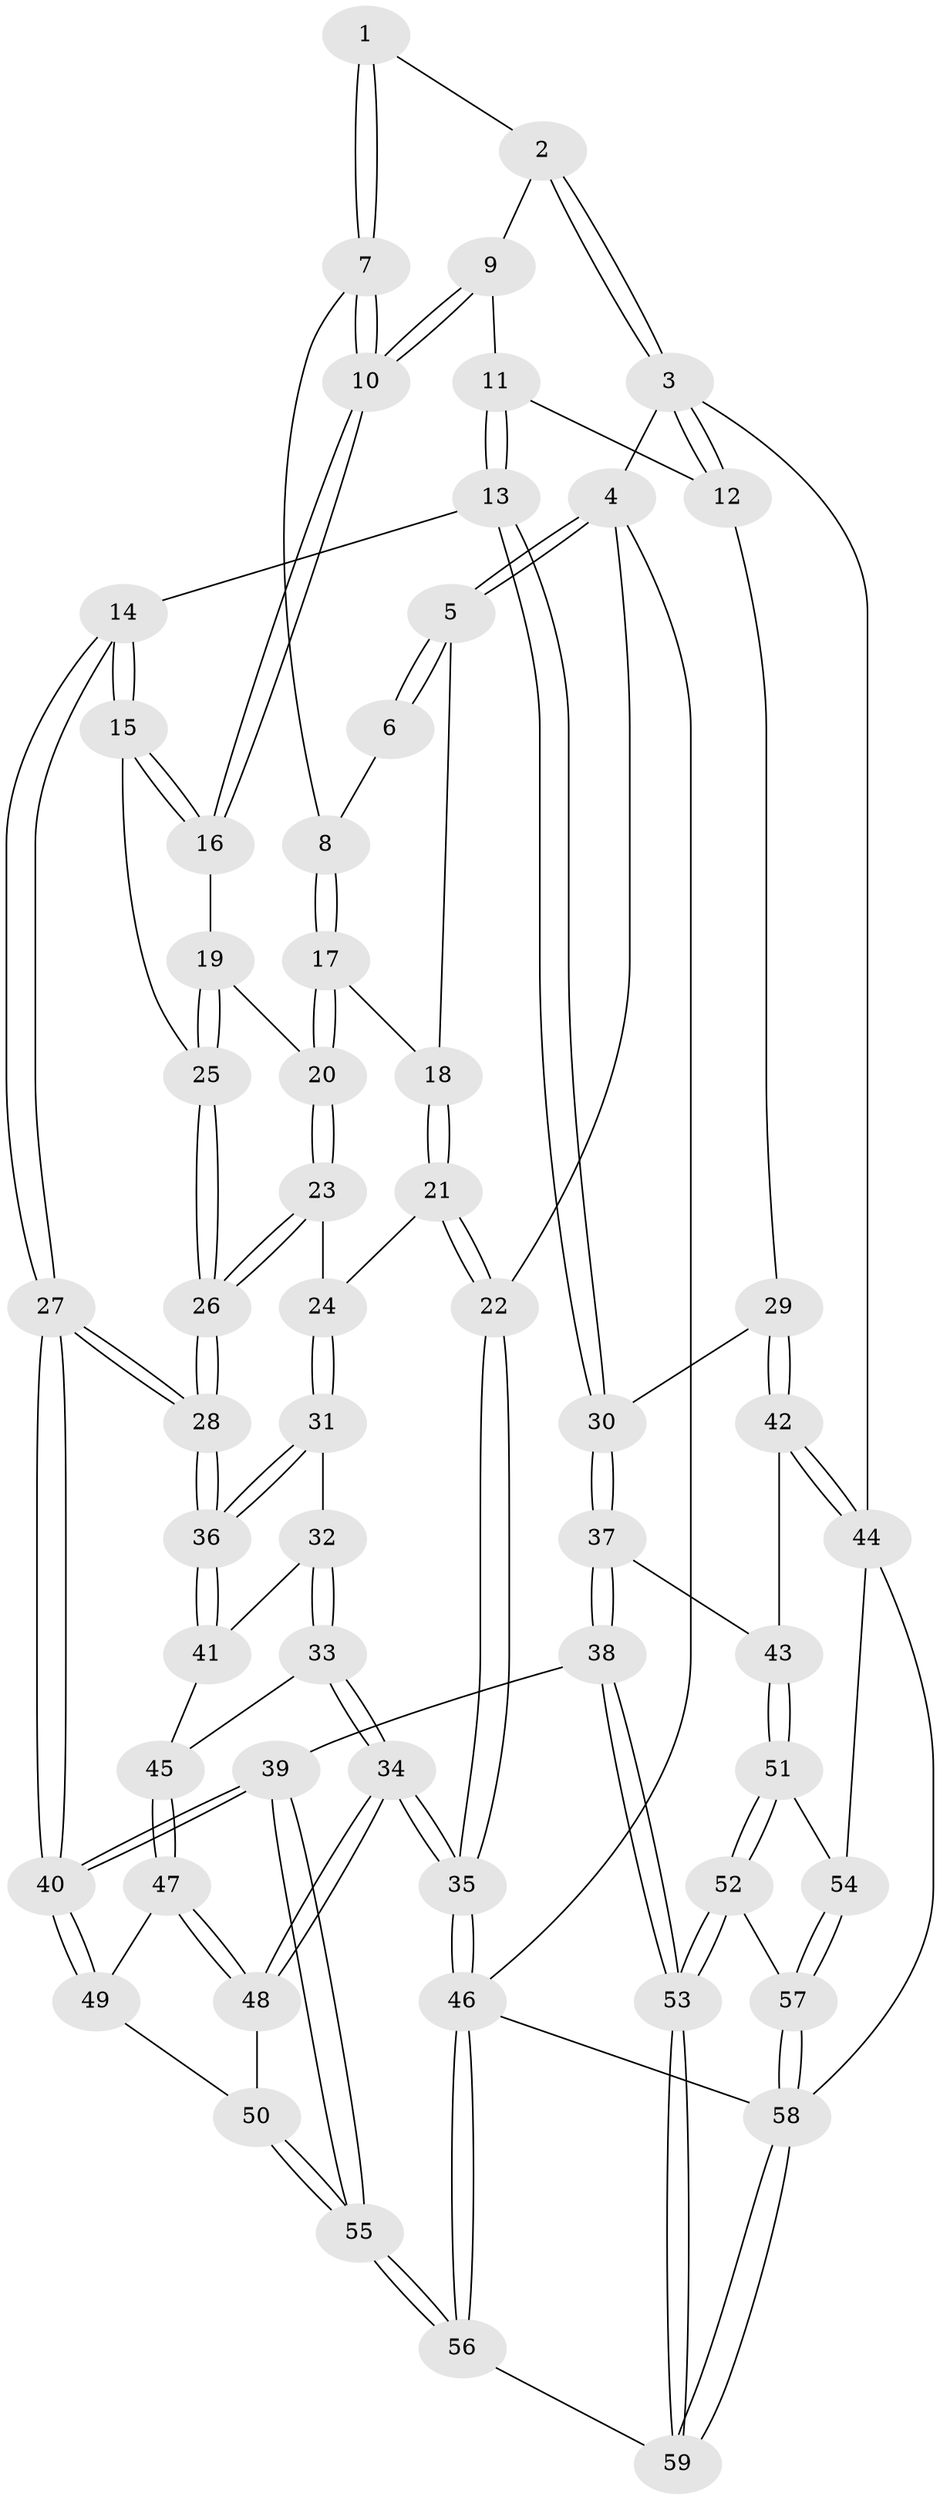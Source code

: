 // coarse degree distribution, {3: 0.14705882352941177, 5: 0.20588235294117646, 2: 0.029411764705882353, 6: 0.08823529411764706, 4: 0.5294117647058824}
// Generated by graph-tools (version 1.1) at 2025/52/02/27/25 19:52:36]
// undirected, 59 vertices, 144 edges
graph export_dot {
graph [start="1"]
  node [color=gray90,style=filled];
  1 [pos="+0.41107002000643295+0"];
  2 [pos="+0.5139519125805826+0"];
  3 [pos="+1+0"];
  4 [pos="+0+0"];
  5 [pos="+0+0"];
  6 [pos="+0.29842407164673973+0"];
  7 [pos="+0.41241639306620076+0.21671033698212575"];
  8 [pos="+0.3248329096969988+0.23540870384627502"];
  9 [pos="+0.6031712198619555+0.1314115973189643"];
  10 [pos="+0.48025013511290926+0.26805417585974145"];
  11 [pos="+0.6531757031629019+0.16640858111702764"];
  12 [pos="+1+0.1501137412329642"];
  13 [pos="+0.6623468567370422+0.44004158177155833"];
  14 [pos="+0.6264489361818537+0.43911481405367875"];
  15 [pos="+0.5586902485889034+0.4038606429799962"];
  16 [pos="+0.4907171421599698+0.3394168085087999"];
  17 [pos="+0.22911858517270267+0.30141252325456697"];
  18 [pos="+0.17949487109894519+0.24761133903609572"];
  19 [pos="+0.35221042236483624+0.37851191228097636"];
  20 [pos="+0.24052016638236934+0.35689241658486476"];
  21 [pos="+0+0.4459481176975008"];
  22 [pos="+0+0.4342545289436274"];
  23 [pos="+0.21854374017209605+0.404647420698007"];
  24 [pos="+0.13382105274395223+0.46227313586994334"];
  25 [pos="+0.39702780629845974+0.4975318732973555"];
  26 [pos="+0.3536822362989274+0.6203858231516892"];
  27 [pos="+0.39596445359747545+0.6982211516779272"];
  28 [pos="+0.355504830075795+0.6325434779266083"];
  29 [pos="+1+0.3514414070847091"];
  30 [pos="+0.6804119950841463+0.4475576998592371"];
  31 [pos="+0.13737257562450175+0.4958003385525061"];
  32 [pos="+0.1400140145073946+0.5632124632411003"];
  33 [pos="+0.08349743190539187+0.6303001746950551"];
  34 [pos="+0+0.7365301104793159"];
  35 [pos="+0+0.7404817574823074"];
  36 [pos="+0.3376744011461847+0.629306011116041"];
  37 [pos="+0.7134662511188018+0.7130299333804325"];
  38 [pos="+0.49006994954799155+0.8183841721072068"];
  39 [pos="+0.44823338288811615+0.7924479399766998"];
  40 [pos="+0.3992425364678196+0.7212563723615588"];
  41 [pos="+0.207552338486484+0.6115794509487102"];
  42 [pos="+1+0.35686613309764265"];
  43 [pos="+0.747017202327919+0.7263895192389657"];
  44 [pos="+1+0.767312045560543"];
  45 [pos="+0.16445917936461835+0.6686623193239452"];
  46 [pos="+0+1"];
  47 [pos="+0.16574514512745406+0.6745513778983779"];
  48 [pos="+0.1067776718636233+0.7848123782364099"];
  49 [pos="+0.2882888499326327+0.744162383739386"];
  50 [pos="+0.14398924330927299+0.8031098238424698"];
  51 [pos="+0.7793685658258864+0.7448921996333202"];
  52 [pos="+0.7295430993560225+0.9342221448419408"];
  53 [pos="+0.5289467773129425+0.948647560036781"];
  54 [pos="+0.9037592876167359+0.7786605160372442"];
  55 [pos="+0.19482118695621245+0.9953551356714088"];
  56 [pos="+0.08912670724777333+1"];
  57 [pos="+0.7994970771388135+0.9869974080831271"];
  58 [pos="+0.9036553509589884+1"];
  59 [pos="+0.5263897333029742+1"];
  1 -- 2;
  1 -- 7;
  1 -- 7;
  2 -- 3;
  2 -- 3;
  2 -- 9;
  3 -- 4;
  3 -- 12;
  3 -- 12;
  3 -- 44;
  4 -- 5;
  4 -- 5;
  4 -- 22;
  4 -- 46;
  5 -- 6;
  5 -- 6;
  5 -- 18;
  6 -- 8;
  7 -- 8;
  7 -- 10;
  7 -- 10;
  8 -- 17;
  8 -- 17;
  9 -- 10;
  9 -- 10;
  9 -- 11;
  10 -- 16;
  10 -- 16;
  11 -- 12;
  11 -- 13;
  11 -- 13;
  12 -- 29;
  13 -- 14;
  13 -- 30;
  13 -- 30;
  14 -- 15;
  14 -- 15;
  14 -- 27;
  14 -- 27;
  15 -- 16;
  15 -- 16;
  15 -- 25;
  16 -- 19;
  17 -- 18;
  17 -- 20;
  17 -- 20;
  18 -- 21;
  18 -- 21;
  19 -- 20;
  19 -- 25;
  19 -- 25;
  20 -- 23;
  20 -- 23;
  21 -- 22;
  21 -- 22;
  21 -- 24;
  22 -- 35;
  22 -- 35;
  23 -- 24;
  23 -- 26;
  23 -- 26;
  24 -- 31;
  24 -- 31;
  25 -- 26;
  25 -- 26;
  26 -- 28;
  26 -- 28;
  27 -- 28;
  27 -- 28;
  27 -- 40;
  27 -- 40;
  28 -- 36;
  28 -- 36;
  29 -- 30;
  29 -- 42;
  29 -- 42;
  30 -- 37;
  30 -- 37;
  31 -- 32;
  31 -- 36;
  31 -- 36;
  32 -- 33;
  32 -- 33;
  32 -- 41;
  33 -- 34;
  33 -- 34;
  33 -- 45;
  34 -- 35;
  34 -- 35;
  34 -- 48;
  34 -- 48;
  35 -- 46;
  35 -- 46;
  36 -- 41;
  36 -- 41;
  37 -- 38;
  37 -- 38;
  37 -- 43;
  38 -- 39;
  38 -- 53;
  38 -- 53;
  39 -- 40;
  39 -- 40;
  39 -- 55;
  39 -- 55;
  40 -- 49;
  40 -- 49;
  41 -- 45;
  42 -- 43;
  42 -- 44;
  42 -- 44;
  43 -- 51;
  43 -- 51;
  44 -- 54;
  44 -- 58;
  45 -- 47;
  45 -- 47;
  46 -- 56;
  46 -- 56;
  46 -- 58;
  47 -- 48;
  47 -- 48;
  47 -- 49;
  48 -- 50;
  49 -- 50;
  50 -- 55;
  50 -- 55;
  51 -- 52;
  51 -- 52;
  51 -- 54;
  52 -- 53;
  52 -- 53;
  52 -- 57;
  53 -- 59;
  53 -- 59;
  54 -- 57;
  54 -- 57;
  55 -- 56;
  55 -- 56;
  56 -- 59;
  57 -- 58;
  57 -- 58;
  58 -- 59;
  58 -- 59;
}
